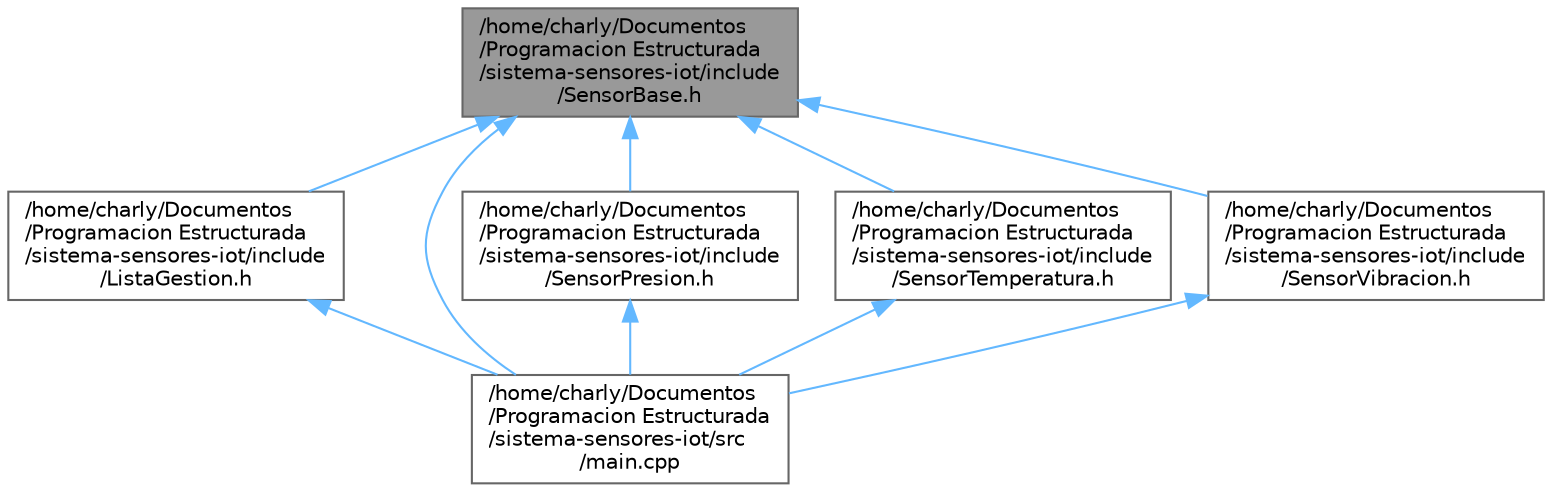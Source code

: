 digraph "/home/charly/Documentos/Programacion Estructurada/sistema-sensores-iot/include/SensorBase.h"
{
 // INTERACTIVE_SVG=YES
 // LATEX_PDF_SIZE
  bgcolor="transparent";
  edge [fontname=Helvetica,fontsize=10,labelfontname=Helvetica,labelfontsize=10];
  node [fontname=Helvetica,fontsize=10,shape=box,height=0.2,width=0.4];
  Node1 [id="Node000001",label="/home/charly/Documentos\l/Programacion Estructurada\l/sistema-sensores-iot/include\l/SensorBase.h",height=0.2,width=0.4,color="gray40", fillcolor="grey60", style="filled", fontcolor="black",tooltip="Clase base abstracta para todos los sensores."];
  Node1 -> Node2 [id="edge1_Node000001_Node000002",dir="back",color="steelblue1",style="solid",tooltip=" "];
  Node2 [id="Node000002",label="/home/charly/Documentos\l/Programacion Estructurada\l/sistema-sensores-iot/include\l/ListaGestion.h",height=0.2,width=0.4,color="grey40", fillcolor="white", style="filled",URL="$ListaGestion_8h.html",tooltip="Lista polimórfica para gestionar sensores."];
  Node2 -> Node3 [id="edge2_Node000002_Node000003",dir="back",color="steelblue1",style="solid",tooltip=" "];
  Node3 [id="Node000003",label="/home/charly/Documentos\l/Programacion Estructurada\l/sistema-sensores-iot/src\l/main.cpp",height=0.2,width=0.4,color="grey40", fillcolor="white", style="filled",URL="$main_8cpp.html",tooltip="Programa principal SIMPLIFICADO del Sistema IoT."];
  Node1 -> Node4 [id="edge3_Node000001_Node000004",dir="back",color="steelblue1",style="solid",tooltip=" "];
  Node4 [id="Node000004",label="/home/charly/Documentos\l/Programacion Estructurada\l/sistema-sensores-iot/include\l/SensorPresion.h",height=0.2,width=0.4,color="grey40", fillcolor="white", style="filled",URL="$SensorPresion_8h.html",tooltip="Sensor de presión atmosférica (valores enteros)"];
  Node4 -> Node3 [id="edge4_Node000004_Node000003",dir="back",color="steelblue1",style="solid",tooltip=" "];
  Node1 -> Node5 [id="edge5_Node000001_Node000005",dir="back",color="steelblue1",style="solid",tooltip=" "];
  Node5 [id="Node000005",label="/home/charly/Documentos\l/Programacion Estructurada\l/sistema-sensores-iot/include\l/SensorTemperatura.h",height=0.2,width=0.4,color="grey40", fillcolor="white", style="filled",URL="$SensorTemperatura_8h.html",tooltip="Sensor de temperatura (valores flotantes)"];
  Node5 -> Node3 [id="edge6_Node000005_Node000003",dir="back",color="steelblue1",style="solid",tooltip=" "];
  Node1 -> Node6 [id="edge7_Node000001_Node000006",dir="back",color="steelblue1",style="solid",tooltip=" "];
  Node6 [id="Node000006",label="/home/charly/Documentos\l/Programacion Estructurada\l/sistema-sensores-iot/include\l/SensorVibracion.h",height=0.2,width=0.4,color="grey40", fillcolor="white", style="filled",URL="$SensorVibracion_8h.html",tooltip="Sensor de vibración (valores enteros)"];
  Node6 -> Node3 [id="edge8_Node000006_Node000003",dir="back",color="steelblue1",style="solid",tooltip=" "];
  Node1 -> Node3 [id="edge9_Node000001_Node000003",dir="back",color="steelblue1",style="solid",tooltip=" "];
}
